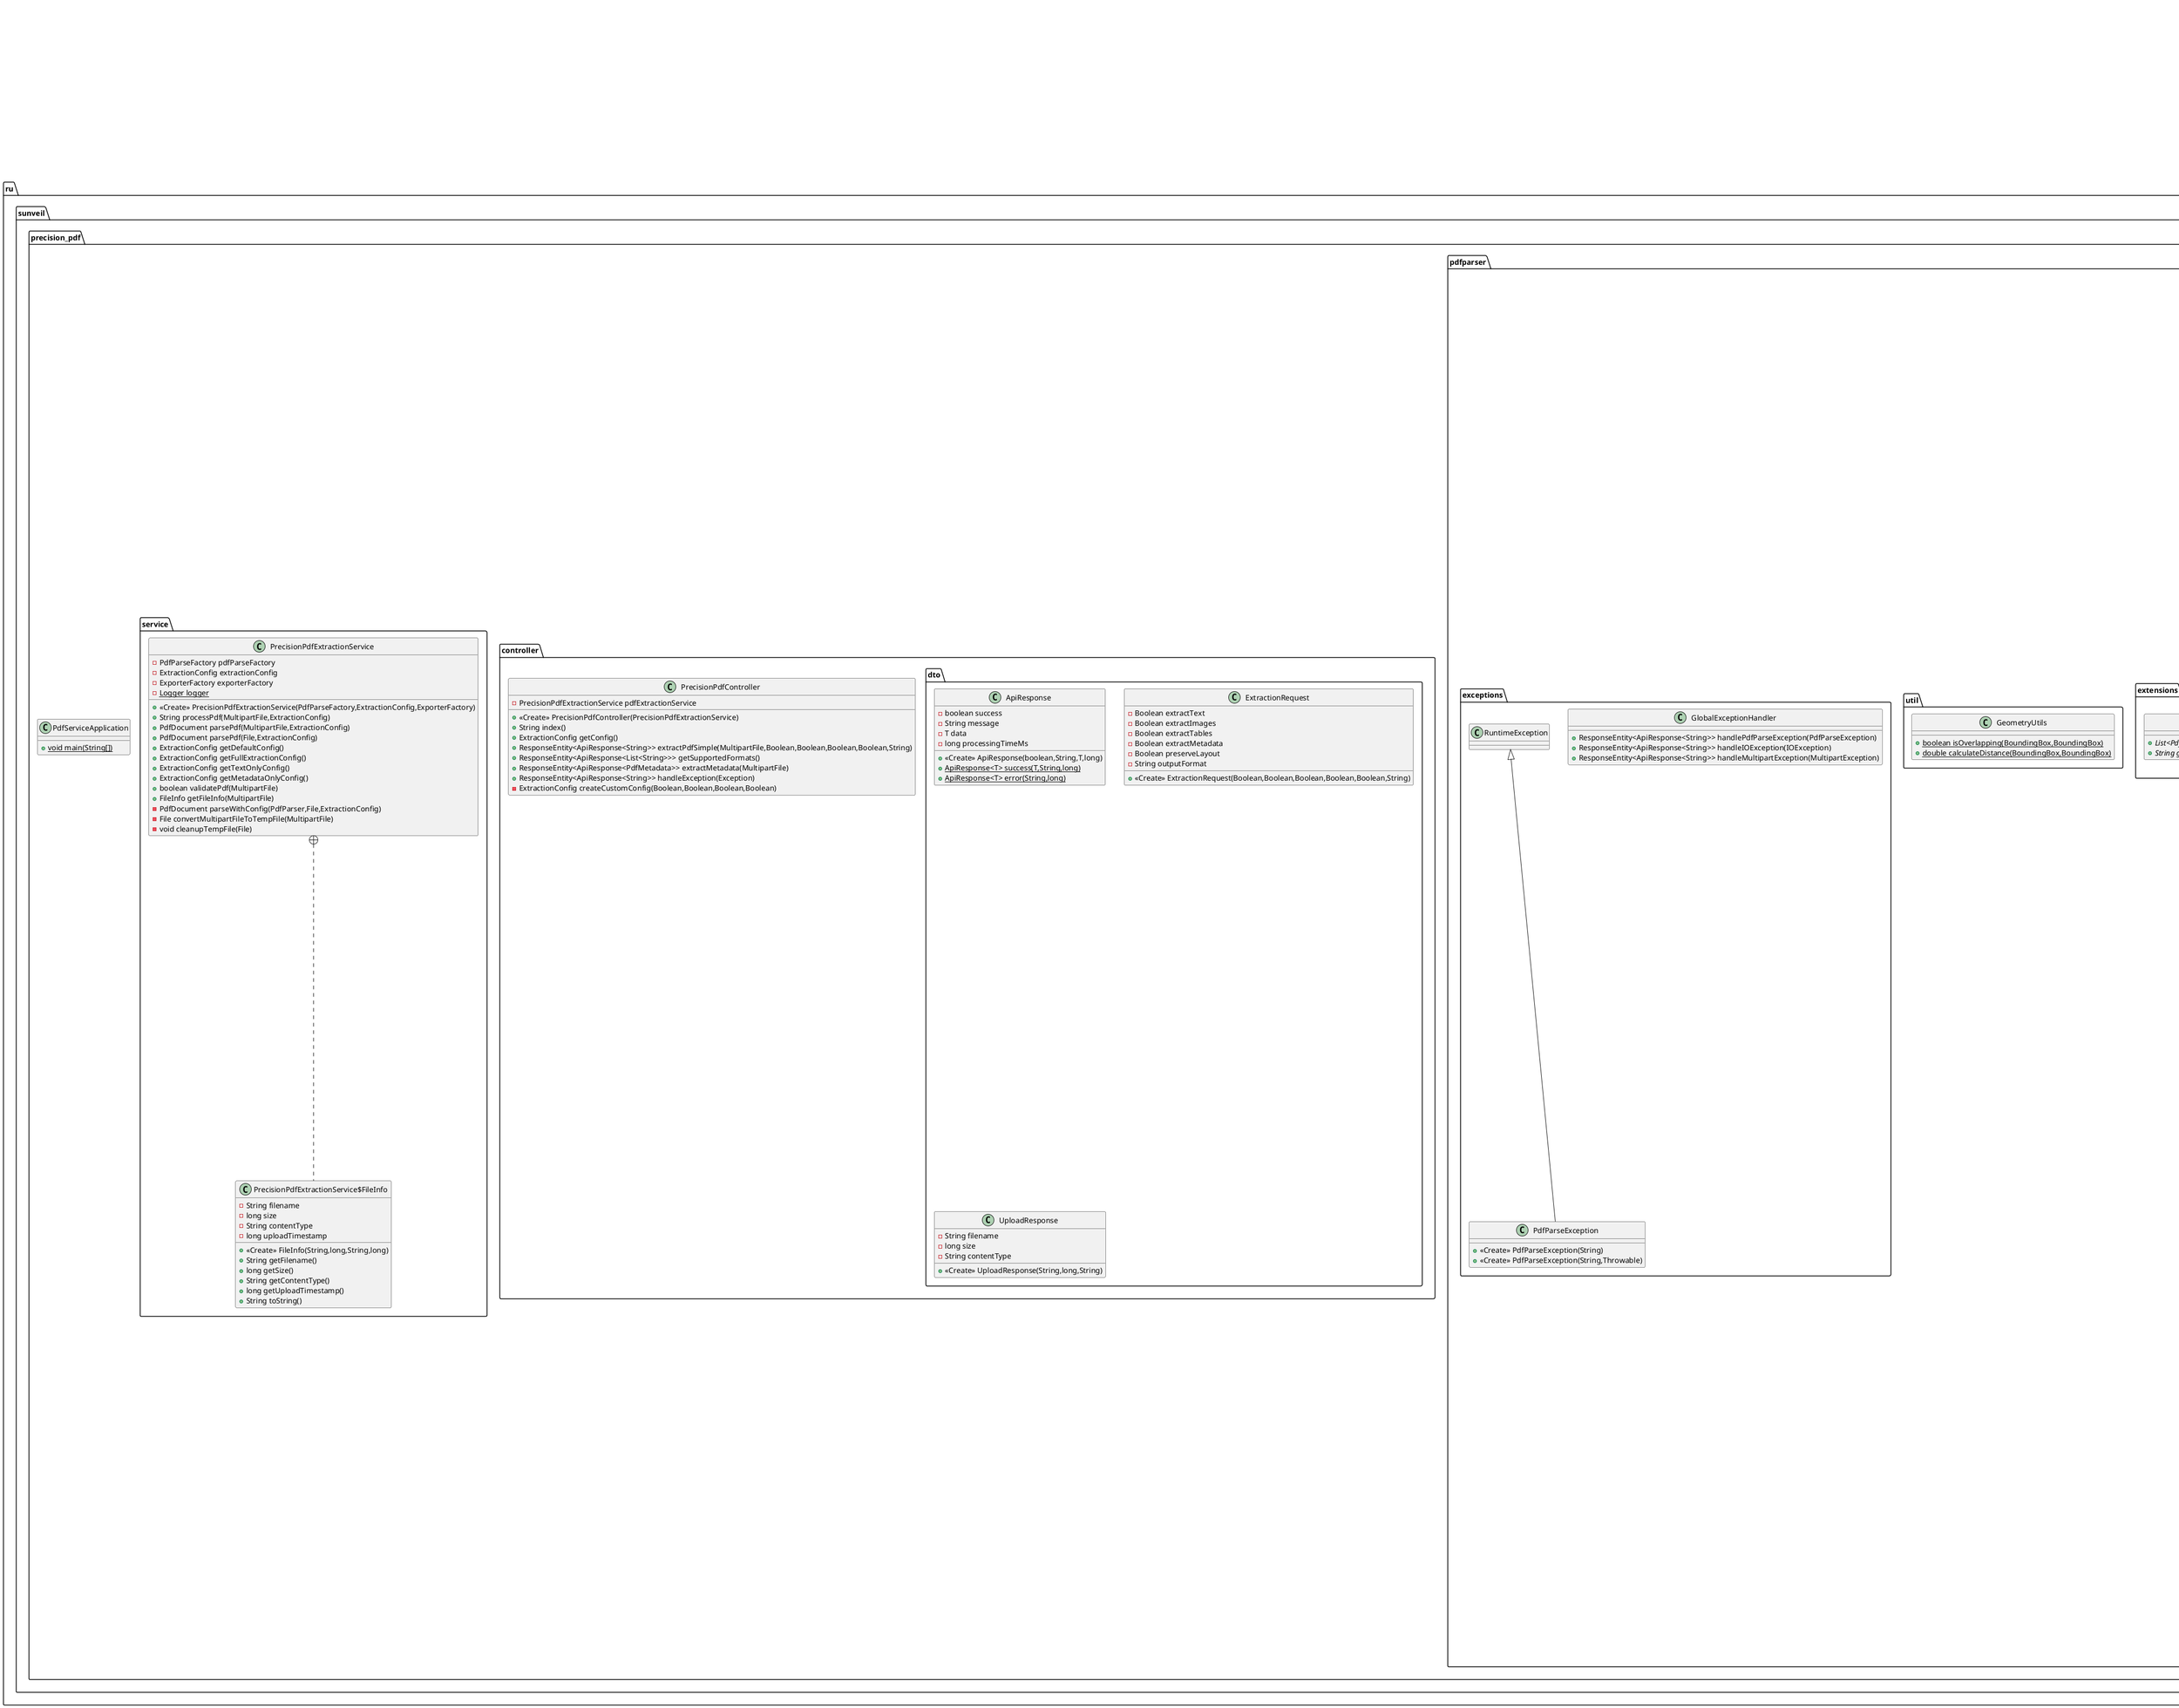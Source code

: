 @startuml
class ru.sunveil.precision_pdf.pdfparser.model.PdfTextChunk {
- List<TextLine> lines
- String style
+ <<Create>> PdfTextChunk()
+ <<Create>> PdfTextChunk(int,BoundingBox,String,List<TextLine>,String)
+ String getType()
+ List<TextLine> getLines()
+ String getStyle()
}


class ru.sunveil.precision_pdf.controller.dto.ApiResponse {
- boolean success
- String message
- T data
- long processingTimeMs
+ <<Create>> ApiResponse(boolean,String,T,long)
+ {static} ApiResponse<T> success(T,String,long)
+ {static} ApiResponse<T> error(String,long)
}


abstract class ru.sunveil.precision_pdf.pdfparser.parser.pdfbox.AbstractPdfBoxParser {
+ PdfMetadata extractMetadata(PDDocument)
- boolean isStandardMetadataKey(String)
# void validateFile(File)
# void closeDocument(PDDocument)
}

class ru.sunveil.precision_pdf.controller.dto.ExtractionRequest {
- Boolean extractText
- Boolean extractImages
- Boolean extractTables
- Boolean extractMetadata
- Boolean preserveLayout
- String outputFormat
+ <<Create>> ExtractionRequest(Boolean,Boolean,Boolean,Boolean,Boolean,String)
}


class ru.sunveil.precision_pdf.pdfparser.extensions.ExtensionManager {
- Map<String,PdfParserExtension> extensions
+ void registerExtension(PdfParserExtension)
+ void unregisterExtension(String)
+ List<PdfEntity> processExtensions(PdfDocument)
}


interface ru.sunveil.precision_pdf.pdfparser.parser.PdfParser {
~ PdfDocument parse(File,ExtractionConfig)
~ PdfMetadata extractMetadata(PDDocument)
}

class ru.sunveil.precision_pdf.pdfparser.util.GeometryUtils {
+ {static} boolean isOverlapping(BoundingBox,BoundingBox)
+ {static} double calculateDistance(BoundingBox,BoundingBox)
}

class ru.sunveil.precision_pdf.pdfparser.model.PdfMetadata {
- String title
- String author
- String subject
- String keywords
- String creator
- String producer
- Date creationDate
- Date modificationDate
- Map<String,String> customMetadata
}

class ru.sunveil.precision_pdf.pdfparser.model.TextLine {
- List<Word> words
- float lineHeight
+ <<Create>> TextLine()
+ <<Create>> TextLine(int,BoundingBox,String,List<Word>,float)
+ String getType()
}


class ru.sunveil.precision_pdf.pdfparser.exceptions.PdfParseException {
+ <<Create>> PdfParseException(String)
+ <<Create>> PdfParseException(String,Throwable)
}

class ru.sunveil.precision_pdf.pdfparser.model.core.BoundingBox {
- float x
- float y
- float width
- float height
+ <<Create>> BoundingBox()
+ <<Create>> BoundingBox(float,float,float,float)
+ <<Create>> BoundingBox(BoundingBox)
+ float getX()
+ void setX(float)
+ float getY()
+ void setY(float)
+ float getWidth()
+ void setWidth(float)
+ float getHeight()
+ void setHeight(float)
+ float getRight()
+ float getTop()
+ float getCenterX()
+ float getCenterY()
+ float getArea()
+ boolean contains(BoundingBox)
+ boolean contains(float,float)
+ boolean intersects(BoundingBox)
+ float intersectionArea(BoundingBox)
+ float intersectionOverUnion(BoundingBox)
+ BoundingBox union(BoundingBox)
+ BoundingBox intersection(BoundingBox)
+ BoundingBox scale(float,float)
+ BoundingBox translate(float,float)
+ boolean isValid()
+ float distanceTo(BoundingBox)
+ float getAspectRatio()
+ BoundingBox normalize(float,float)
+ BoundingBox denormalize(float,float)
+ boolean equals(Object)
+ int hashCode()
+ String toString()
+ BoundingBox copy()
+ {static} BoundingBox fromCorners(float,float,float,float)
+ {static} BoundingBox fromCenter(float,float,float,float)
+ {static} BoundingBox empty()
}

note left of ru.sunveil.precision_pdf.pdfparser.model.core.BoundingBox::BoundingBox()

     * Конструктор по умолчанию
     
end note
note right of ru.sunveil.precision_pdf.pdfparser.model.core.BoundingBox::BoundingBox(float,float,float,float)

     * Конструктор с параметрами
     *
     * @param x координата X левого нижнего угла
     * @param y координата Y левого нижнего угла
     * @param width ширина рамки
     * @param height высота рамки
     
end note
note left of ru.sunveil.precision_pdf.pdfparser.model.core.BoundingBox::BoundingBox(BoundingBox)

     * Конструктор копирования
     *
     * @param other другой объект BoundingBox для копирования
     
end note
note right of ru.sunveil.precision_pdf.pdfparser.model.core.BoundingBox::getX()
 Getters and Setters
end note
note left of ru.sunveil.precision_pdf.pdfparser.model.core.BoundingBox::getRight()

     * Возвращает координату X правого верхнего угла
     
end note
note right of ru.sunveil.precision_pdf.pdfparser.model.core.BoundingBox::getTop()

     * Возвращает координату Y правого верхнего угла
     
end note
note left of ru.sunveil.precision_pdf.pdfparser.model.core.BoundingBox::getCenterX()

     * Возвращает координату X центра рамки
     
end note
note right of ru.sunveil.precision_pdf.pdfparser.model.core.BoundingBox::getCenterY()

     * Возвращает координату Y центра рамки
     
end note
note left of ru.sunveil.precision_pdf.pdfparser.model.core.BoundingBox::getArea()

     * Возвращает площадь рамки
     
end note
note right of ru.sunveil.precision_pdf.pdfparser.model.core.BoundingBox::contains(BoundingBox)

     * Проверяет, содержит ли текущая рамка другую рамку полностью
     *
     * @param other другая рамка для проверки
     * @return true если текущая рамка содержит другую рамку полностью
     
end note
note left of ru.sunveil.precision_pdf.pdfparser.model.core.BoundingBox::contains(float,float)

     * Проверяет, содержит ли текущая рамка точку с указанными координатами
     *
     * @param pointX координата X точки
     * @param pointY координата Y точки
     * @return true если точка находится внутри рамки
     
end note
note right of ru.sunveil.precision_pdf.pdfparser.model.core.BoundingBox::intersects(BoundingBox)

     * Проверяет, пересекается ли текущая рамка с другой рамкой
     *
     * @param other другая рамка для проверки
     * @return true если рамки пересекаются
     
end note
note left of ru.sunveil.precision_pdf.pdfparser.model.core.BoundingBox::intersectionArea(BoundingBox)

     * Вычисляет площадь пересечения с другой рамкой
     *
     * @param other другая рамка
     * @return площадь пересечения, или 0 если не пересекаются
     
end note
note right of ru.sunveil.precision_pdf.pdfparser.model.core.BoundingBox::intersectionOverUnion(BoundingBox)

     * Вычисляет коэффициент IoU (Intersection over Union)
     *
     * @param other другая рамка
     * @return значение IoU от 0 до 1
     
end note
note left of ru.sunveil.precision_pdf.pdfparser.model.core.BoundingBox::union(BoundingBox)

     * Объединяет текущую рамку с другой рамкой
     *
     * @param other другая рамка
     * @return новая рамка, содержащая обе исходные рамки
     
end note
note right of ru.sunveil.precision_pdf.pdfparser.model.core.BoundingBox::intersection(BoundingBox)

     * Вычисляет пересечение с другой рамкой
     *
     * @param other другая рамка
     * @return новая рамка, представляющая пересечение, или null если не пересекаются
     
end note
note left of ru.sunveil.precision_pdf.pdfparser.model.core.BoundingBox::scale(float,float)

     * Масштабирует рамку на указанный коэффициент
     *
     * @param scaleX коэффициент масштабирования по X
     * @param scaleY коэффициент масштабирования по Y
     * @return новая масштабированная рамка
     
end note
note right of ru.sunveil.precision_pdf.pdfparser.model.core.BoundingBox::translate(float,float)

     * Сдвигает рамку на указанные расстояния
     *
     * @param dx смещение по X
     * @param dy смещение по Y
     * @return новая сдвинутая рамка
     
end note
note left of ru.sunveil.precision_pdf.pdfparser.model.core.BoundingBox::isValid()

     * Проверяет, является ли рамка валидной (положительные размеры)
     
end note
note right of ru.sunveil.precision_pdf.pdfparser.model.core.BoundingBox::distanceTo(BoundingBox)

     * Вычисляет расстояние между центрами двух рамок
     *
     * @param other другая рамка
     * @return расстояние между центрами
     
end note
note left of ru.sunveil.precision_pdf.pdfparser.model.core.BoundingBox::getAspectRatio()

     * Вычисляет аспектное соотношение (width/height)
     
end note
note right of ru.sunveil.precision_pdf.pdfparser.model.core.BoundingBox::normalize(float,float)

     * Нормализует координаты относительно размеров страницы
     *
     * @param pageWidth ширина страницы
     * @param pageHeight высота страницы
     * @return новая нормализованная рамка
     
end note
note left of ru.sunveil.precision_pdf.pdfparser.model.core.BoundingBox::denormalize(float,float)

     * Денормализует координаты относительно размеров страницы
     *
     * @param pageWidth ширина страницы
     * @param pageHeight высота страницы
     * @return новая денормализованная рамка
     
end note
note right of ru.sunveil.precision_pdf.pdfparser.model.core.BoundingBox::copy()

     * Создает копию текущего объекта
     
end note
note left of ru.sunveil.precision_pdf.pdfparser.model.core.BoundingBox::fromCorners(float,float,float,float)

     * Статический метод для создания рамки из координат углов
     *
     * @param left левая координата
     * @param bottom нижняя координата
     * @param right правая координата
     * @param top верхняя координата
     * @return новый объект BoundingBox
     
end note
note right of ru.sunveil.precision_pdf.pdfparser.model.core.BoundingBox::fromCenter(float,float,float,float)

     * Статический метод для создания рамки из центра и размеров
     *
     * @param centerX координата X центра
     * @param centerY координата Y центра
     * @param width ширина
     * @param height высота
     * @return новый объект BoundingBox
     
end note
note left of ru.sunveil.precision_pdf.pdfparser.model.core.BoundingBox::empty()

     * Статический метод для создания пустой невалидной рамки
     
end note

class ru.sunveil.precision_pdf.controller.dto.UploadResponse {
- String filename
- long size
- String contentType
+ <<Create>> UploadResponse(String,long,String)
}


interface ru.sunveil.precision_pdf.pdfparser.parser.TextExtractor {
~ List<PdfTextChunk> extractTextChunks(PDDocument)
~ List<TextLine> extractTextLines(PDDocument)
~ List<Word> extractWords(PDDocument)
}

class ru.sunveil.precision_pdf.pdfparser.export.TextExporter {
+ String export(PdfDocument,ExportFormat)
+ boolean supportsFormat(ExportFormat)
}

class ru.sunveil.precision_pdf.controller.PrecisionPdfController {
- PrecisionPdfExtractionService pdfExtractionService
+ <<Create>> PrecisionPdfController(PrecisionPdfExtractionService)
+ String index()
+ ExtractionConfig getConfig()
+ ResponseEntity<ApiResponse<String>> extractPdfSimple(MultipartFile,Boolean,Boolean,Boolean,Boolean,String)
+ ResponseEntity<ApiResponse<List<String>>> getSupportedFormats()
+ ResponseEntity<ApiResponse<PdfMetadata>> extractMetadata(MultipartFile)
+ ResponseEntity<ApiResponse<String>> handleException(Exception)
- ExtractionConfig createCustomConfig(Boolean,Boolean,Boolean,Boolean)
}


class ru.sunveil.precision_pdf.pdfparser.model.PdfImage {
- int pageNumber
- BoundingBox boundingBox
- byte[] imageData
- String imageFormat
- float resolution
- String id
- String colorSpace
- int width
- int height
+ String getType()
}


class ru.sunveil.precision_pdf.pdfparser.export.JsonExporter {
- ObjectMapper objectMapper
+ <<Create>> JsonExporter()
+ String export(PdfDocument,ExportFormat)
+ boolean supportsFormat(ExportFormat)
}


enum ru.sunveil.precision_pdf.pdfparser.parser.ParserType {
+  PRECISION
+  DEFAULT
- String value
~ <<Create>> ParserType(String)
+ String getValue()
+ {static} ParserType fromString(String)
}


class ru.sunveil.precision_pdf.pdfparser.model.PdfDocument {
- String filename
- int totalPages
- PdfMetadata metadata
- List<PdfPage> pages
- List<PdfImage> images
}

class ru.sunveil.precision_pdf.pdfparser.parser.PdfParseFactory {
- ParserConfig parserConfig
+ <<Create>> PdfParseFactory(ParserConfig)
+ PdfParser createParser()
+ PdfParser createParser(ParserType)
+ PdfParser createParser(ParserType,ParserConfig)
- PdfParser createPdfBoxParser(ParserConfig)
- void configureParser(AbstractPdfBoxParser,ParserConfig)
}


class ru.sunveil.precision_pdf.PdfServiceApplication {
+ {static} void main(String[])
}

abstract class ru.sunveil.precision_pdf.pdfparser.model.core.TextEntity {
# int pageNumber
# BoundingBox boundingBox
# String text
# <<Create>> TextEntity()
# <<Create>> TextEntity(int,BoundingBox,String)
+ String getText()
+ {abstract}String getType()
}


abstract class ru.sunveil.precision_pdf.pdfparser.extensions.PdfParserExtension {
+ {abstract}List<PdfEntity> extractExtendedEntities(PdfDocument)
+ {abstract}String getExtensionName()
}

class ru.sunveil.precision_pdf.pdfparser.parser.SimpleParser {
# PDDocument currentDocument
# ExtractionConfig extractionConfig
+ PdfDocument parse(File,ExtractionConfig)
# PdfDocument parseDocument(PDDocument,String)
# List<PdfPage> extractPages(PDDocument)
# PdfPage extractPage(PDPage,int)
# List<PdfImage> extractImagesFromPage(PDPage,int)
+ List<PdfTextChunk> extractTextChunks(PDDocument)
+ List<TextLine> extractTextLines(PDDocument)
+ List<Word> extractWords(PDDocument)
+ List<PdfImage> extractImages(PDDocument)
+ List<Table> extractTables(PDDocument)
# ExtractionConfig getDefaultExtractionConfig()
# void setCurrentDocument(PDDocument)
# PDDocument getCurrentDocument()
# ExtractionConfig getExtractionConfig()
}


class ru.sunveil.precision_pdf.pdfparser.export.PdfExporter {
}
class ru.sunveil.precision_pdf.pdfparser.export.ExporterFactory {
- List<Exporter> exporters
+ <<Create>> ExporterFactory(List<Exporter>)
+ Exporter getExporter(ExportFormat)
}


interface ru.sunveil.precision_pdf.pdfparser.export.Exporter {
~ String export(PdfDocument,ExportFormat)
~ boolean supportsFormat(ExportFormat)
}

interface ru.sunveil.precision_pdf.pdfparser.model.core.PdfEntity {
~ int getPageNumber()
~ BoundingBox getBoundingBox()
~ String getType()
~ void setBoundingBox(BoundingBox)
~ void setPageNumber(int)
}

class ru.sunveil.precision_pdf.pdfparser.config.ExtractionConfig {
- String parser
- boolean extractText
- boolean extractImages
- boolean extractTables
- boolean extractMetadata
- boolean preserveLayout
- float imageDpi
- int maxImageSize
- String outputFormat
- boolean includeBoundingBoxes
- boolean includeFontInfo
- boolean includeConfidenceScores
}

class ru.sunveil.precision_pdf.pdfparser.model.Table {
- int pageNumber
- BoundingBox boundingBox
- List<List<TableCell>> rows
- int rowCount
- int columnCount
+ String getType()
}


class ru.sunveil.precision_pdf.pdfparser.model.Word {
- float confidence
- String fontName
- float fontSize
+ <<Create>> Word()
+ <<Create>> Word(int,BoundingBox,String,float,String,float)
+ String getType()
}


class ru.sunveil.precision_pdf.pdfparser.parser.pdfbox.TextExtractionEngine {
- List<PdfTextChunk> textChunks
- List<TextLine> textLines
- List<Word> words
- int currentPageNumber
- PDPage currentPage
- float pageHeight
- TextLine currentLine
- StringBuilder currentLineText
- List<Word> currentLineWords
- Word currentWord
- StringBuilder currentWordText
- List<TextPosition> currentWordPositions
+ <<Create>> TextExtractionEngine()
+ List<PdfTextChunk> extractTextChunks(PDDocument)
+ List<TextLine> extractTextLines(PDDocument)
+ List<Word> extractWords(PDDocument)
- void resetExtractionState()
# void writeString(String,List<TextPosition>)
+ void processTextPosition(TextPosition)
- void createNewWord(TextPosition)
- void updateCurrentWord(TextPosition)
- void finalizeCurrentWord()
# void writeLineSeparator()
# void endPage(PDPage)
- void finalizeCurrentLine()
- void createTextChunk(String,List<TextPosition>)
- BoundingBox createBoundingBox(TextPosition)
- BoundingBox calculateLineBoundingBox(List<Word>)
- float calculateLineHeight(List<Word>)
- BoundingBox calculateChunkBoundingBox(List<TextPosition>)
- String extractTextStyle(TextPosition)
- float calculateConfidence(TextPosition)
+ void clear()
+ int getTextChunkCount()
+ int getTextLineCount()
+ int getWordCount()
}
note top of ru.sunveil.precision_pdf.pdfparser.parser.pdfbox.TextExtractionEngine

 * Engine for extracting text content from PDF documents using PDFBox library.
 * Extends PDFTextStripper to process PDF text content with precision positioning.
 
end note


note left of ru.sunveil.precision_pdf.pdfparser.parser.pdfbox.TextExtractionEngine::TextExtractionEngine()

     * Constructs a new TextExtractionEngine instance.
     * Initializes data structures for storing extracted text elements.
     *
     * @throws IOException if an error occurs during engine initialization
     
end note
note right of ru.sunveil.precision_pdf.pdfparser.parser.pdfbox.TextExtractionEngine::extractTextChunks(PDDocument)

     * Extracts all text content from the provided PDF document.
     * Processes each page sequentially and collects text elements with precise positioning.
     *
     * @param document the PDF document to extract text from
     * @return list of extracted PdfTextChunk objects representing text content
     * @throws IOException if an error occurs during document processing
     
end note
note left of ru.sunveil.precision_pdf.pdfparser.parser.pdfbox.TextExtractionEngine::extractTextLines(PDDocument)

     * Extracts text lines from the provided PDF document.
     * Provides structured line-level text extraction with positioning information.
     *
     * @param document the PDF document to extract text lines from
     * @return list of extracted TextLine objects
     * @throws IOException if an error occurs during document processing
     
end note
note right of ru.sunveil.precision_pdf.pdfparser.parser.pdfbox.TextExtractionEngine::extractWords(PDDocument)

     * Extracts individual words from the provided PDF document.
     * Provides word-level text extraction with precise positioning and formatting information.
     *
     * @param document the PDF document to extract words from
     * @return list of extracted Word objects
     * @throws IOException if an error occurs during document processing
     
end note
note left of ru.sunveil.precision_pdf.pdfparser.parser.pdfbox.TextExtractionEngine::resetExtractionState()

     * Resets the extraction state between document processing.
     * Clears all temporary data structures and prepares for new extraction.
     
end note
note right of ru.sunveil.precision_pdf.pdfparser.parser.pdfbox.TextExtractionEngine::writeString(String,List<TextPosition>)

     * Processes a string of text with associated text positions.
     * Overrides the base method to handle text extraction with precise positioning.
     *
     * @param text the text string being processed
     * @param textPositions the list of TextPosition objects representing individual characters
     * @throws IOException if an error occurs during text processing
     
end note
note left of ru.sunveil.precision_pdf.pdfparser.parser.pdfbox.TextExtractionEngine::processTextPosition(TextPosition)

     * Processes an individual text position for word and line extraction.
     * Handles word boundaries and line transitions.
     *
     * @param textPosition the TextPosition object to process
     
end note
note right of ru.sunveil.precision_pdf.pdfparser.parser.pdfbox.TextExtractionEngine::createNewWord(TextPosition)

     * Creates a new word starting at the given text position.
     *
     * @param textPosition the starting TextPosition for the new word
     
end note
note left of ru.sunveil.precision_pdf.pdfparser.parser.pdfbox.TextExtractionEngine::updateCurrentWord(TextPosition)

     * Updates the current word with additional text position.
     * Expands the word's bounding box to include the new character.
     *
     * @param textPosition the TextPosition to add to the current word
     
end note
note right of ru.sunveil.precision_pdf.pdfparser.parser.pdfbox.TextExtractionEngine::finalizeCurrentWord()

     * Finalizes the current word and adds it to the line and word list.
     
end note
note left of ru.sunveil.precision_pdf.pdfparser.parser.pdfbox.TextExtractionEngine::writeLineSeparator()

     * Handles line separator events.
     * Finalizes the current line and prepares for a new line.
     *
     * @throws IOException if an error occurs during line processing
     
end note
note right of ru.sunveil.precision_pdf.pdfparser.parser.pdfbox.TextExtractionEngine::endPage(PDPage)

     * Handles page end events.
     * Finalizes any remaining text elements on the current page.
     *
     * @param page the current PDF page
     * @throws IOException if an error occurs during page processing
     
end note
note left of ru.sunveil.precision_pdf.pdfparser.parser.pdfbox.TextExtractionEngine::finalizeCurrentLine()

     * Finalizes the current line and adds it to the line list.
     
end note
note right of ru.sunveil.precision_pdf.pdfparser.parser.pdfbox.TextExtractionEngine::createTextChunk(String,List<TextPosition>)

     * Creates a text chunk from the processed text and positions.
     *
     * @param text the complete text string
     * @param textPositions the list of TextPosition objects
     
end note
note left of ru.sunveil.precision_pdf.pdfparser.parser.pdfbox.TextExtractionEngine::createBoundingBox(TextPosition)

     * Creates a bounding box from a TextPosition object.
     * Converts PDF coordinate system to standard top-left origin.
     *
     * @param textPosition the TextPosition to create bounding box from
     * @return BoundingBox object with converted coordinates
     
end note
note right of ru.sunveil.precision_pdf.pdfparser.parser.pdfbox.TextExtractionEngine::calculateLineBoundingBox(List<Word>)

     * Calculates the bounding box for a line from its constituent words.
     *
     * @param words the list of words in the line
     * @return BoundingBox encompassing all words in the line
     
end note
note left of ru.sunveil.precision_pdf.pdfparser.parser.pdfbox.TextExtractionEngine::calculateLineHeight(List<Word>)

     * Calculates the typical line height from constituent words.
     *
     * @param words the list of words in the line
     * @return average line height
     
end note
note right of ru.sunveil.precision_pdf.pdfparser.parser.pdfbox.TextExtractionEngine::calculateChunkBoundingBox(List<TextPosition>)

     * Calculates the bounding box for a text chunk from text positions.
     *
     * @param textPositions the list of TextPosition objects
     * @return BoundingBox encompassing all text positions
     
end note
note left of ru.sunveil.precision_pdf.pdfparser.parser.pdfbox.TextExtractionEngine::extractTextStyle(TextPosition)

     * Extracts text style information from a TextPosition.
     *
     * @param textPosition the TextPosition to analyze
     * @return string representation of text style
     
end note
note right of ru.sunveil.precision_pdf.pdfparser.parser.pdfbox.TextExtractionEngine::calculateConfidence(TextPosition)

     * Calculates confidence score for text recognition.
     * Based on font properties and character recognition quality.
     *
     * @param textPosition the TextPosition to evaluate
     * @return confidence score between 0 and 1
     
end note
note left of ru.sunveil.precision_pdf.pdfparser.parser.pdfbox.TextExtractionEngine::clear()

     * Clears all extracted data and resets the engine state.
     * Useful for reusing the engine instance for multiple documents.
     
end note
note right of ru.sunveil.precision_pdf.pdfparser.parser.pdfbox.TextExtractionEngine::getTextChunkCount()

     * Returns the number of text chunks extracted in the last operation.
     *
     * @return count of extracted text chunks
     
end note
note left of ru.sunveil.precision_pdf.pdfparser.parser.pdfbox.TextExtractionEngine::getTextLineCount()

     * Returns the number of text lines extracted in the last operation.
     *
     * @return count of extracted text lines
     
end note
note right of ru.sunveil.precision_pdf.pdfparser.parser.pdfbox.TextExtractionEngine::getWordCount()

     * Returns the number of words extracted in the last operation.
     *
     * @return count of extracted words
     
end note

interface ru.sunveil.precision_pdf.pdfparser.parser.ImageExtractor {
~ List<PdfImage> extractImages(PDDocument)
}

class ru.sunveil.precision_pdf.pdfparser.config.ParserConfig {
- String parserType
- boolean enableMemoryMapping
- int maxMemoryUsageMb
- boolean ignoreCorrupted
- boolean enableValidation
- String tempDirectory
}

enum ru.sunveil.precision_pdf.pdfparser.export.ExportFormat {
+  JSON
+  XML
+  HTML
+  TEXT
+  CSV
+  PDF
}

class ru.sunveil.precision_pdf.pdfparser.exceptions.GlobalExceptionHandler {
+ ResponseEntity<ApiResponse<String>> handlePdfParseException(PdfParseException)
+ ResponseEntity<ApiResponse<String>> handleIOException(IOException)
+ ResponseEntity<ApiResponse<String>> handleMultipartException(MultipartException)
}

class ru.sunveil.precision_pdf.pdfparser.model.TableCell {
- int pageNumber
- BoundingBox boundingBox
- String content
- int row
- int column
- int rowSpan
- int colSpan
+ String getType()
}


class ru.sunveil.precision_pdf.service.PrecisionPdfExtractionService {
- PdfParseFactory pdfParseFactory
- ExtractionConfig extractionConfig
- ExporterFactory exporterFactory
- {static} Logger logger
+ <<Create>> PrecisionPdfExtractionService(PdfParseFactory,ExtractionConfig,ExporterFactory)
+ String processPdf(MultipartFile,ExtractionConfig)
+ PdfDocument parsePdf(MultipartFile,ExtractionConfig)
+ PdfDocument parsePdf(File,ExtractionConfig)
+ ExtractionConfig getDefaultConfig()
+ ExtractionConfig getFullExtractionConfig()
+ ExtractionConfig getTextOnlyConfig()
+ ExtractionConfig getMetadataOnlyConfig()
+ boolean validatePdf(MultipartFile)
+ FileInfo getFileInfo(MultipartFile)
- PdfDocument parseWithConfig(PdfParser,File,ExtractionConfig)
- File convertMultipartFileToTempFile(MultipartFile)
- void cleanupTempFile(File)
}


class ru.sunveil.precision_pdf.service.PrecisionPdfExtractionService$FileInfo {
- String filename
- long size
- String contentType
- long uploadTimestamp
+ <<Create>> FileInfo(String,long,String,long)
+ String getFilename()
+ long getSize()
+ String getContentType()
+ long getUploadTimestamp()
+ String toString()
}


class ru.sunveil.precision_pdf.pdfparser.config.AppConfig {
}
interface ru.sunveil.precision_pdf.pdfparser.parser.TableExtractor {
~ List<Table> extractTables(PDDocument)
}

class ru.sunveil.precision_pdf.pdfparser.model.PdfPage {
- int pageNumber
- double width
- double height
- List<Word> words
- List<TextLine> textLines
- List<PdfTextChunk> pdfTextChunks
- List<Table> tables
- List<PdfImage> images
}

class ru.sunveil.precision_pdf.pdfparser.model.ExtractionResult {
- boolean success
- String message
- PdfDocument document
- String error
- long processingTimeMs
+ <<Create>> ExtractionResult()
+ <<Create>> ExtractionResult(boolean,String,PdfDocument,long)
+ <<Create>> ExtractionResult(boolean,String,long)
+ {static} ExtractionResult success(PdfDocument,long)
+ {static} ExtractionResult error(String,long)
}




ru.sunveil.precision_pdf.pdfparser.model.TextEntity <|-- ru.sunveil.precision_pdf.pdfparser.model.PdfTextChunk
ru.sunveil.precision_pdf.pdfparser.parser.pdfbox.PdfParser <|.. ru.sunveil.precision_pdf.pdfparser.parser.pdfbox.AbstractPdfBoxParser
ru.sunveil.precision_pdf.pdfparser.parser.pdfbox.TextExtractor <|.. ru.sunveil.precision_pdf.pdfparser.parser.pdfbox.AbstractPdfBoxParser
ru.sunveil.precision_pdf.pdfparser.parser.pdfbox.TableExtractor <|.. ru.sunveil.precision_pdf.pdfparser.parser.pdfbox.AbstractPdfBoxParser
ru.sunveil.precision_pdf.pdfparser.parser.pdfbox.ImageExtractor <|.. ru.sunveil.precision_pdf.pdfparser.parser.pdfbox.AbstractPdfBoxParser
ru.sunveil.precision_pdf.pdfparser.model.TextEntity <|-- ru.sunveil.precision_pdf.pdfparser.model.TextLine
ru.sunveil.precision_pdf.pdfparser.exceptions.RuntimeException <|-- ru.sunveil.precision_pdf.pdfparser.exceptions.PdfParseException
ru.sunveil.precision_pdf.pdfparser.export.Exporter <|.. ru.sunveil.precision_pdf.pdfparser.export.TextExporter
ru.sunveil.precision_pdf.pdfparser.model.PdfEntity <|.. ru.sunveil.precision_pdf.pdfparser.model.PdfImage
ru.sunveil.precision_pdf.pdfparser.export.Exporter <|.. ru.sunveil.precision_pdf.pdfparser.export.JsonExporter
ru.sunveil.precision_pdf.pdfparser.model.core.PdfEntity <|.. ru.sunveil.precision_pdf.pdfparser.model.core.TextEntity
ru.sunveil.precision_pdf.pdfparser.parser.pdfbox.AbstractPdfBoxParser <|-- ru.sunveil.precision_pdf.pdfparser.parser.SimpleParser
ru.sunveil.precision_pdf.pdfparser.model.PdfEntity <|.. ru.sunveil.precision_pdf.pdfparser.model.Table
ru.sunveil.precision_pdf.pdfparser.model.TextEntity <|-- ru.sunveil.precision_pdf.pdfparser.model.Word
org.apache.pdfbox.text.PDFTextStripper <|-- ru.sunveil.precision_pdf.pdfparser.parser.pdfbox.TextExtractionEngine
ru.sunveil.precision_pdf.pdfparser.model.PdfEntity <|.. ru.sunveil.precision_pdf.pdfparser.model.TableCell
ru.sunveil.precision_pdf.service.PrecisionPdfExtractionService +.. ru.sunveil.precision_pdf.service.PrecisionPdfExtractionService$FileInfo
@enduml